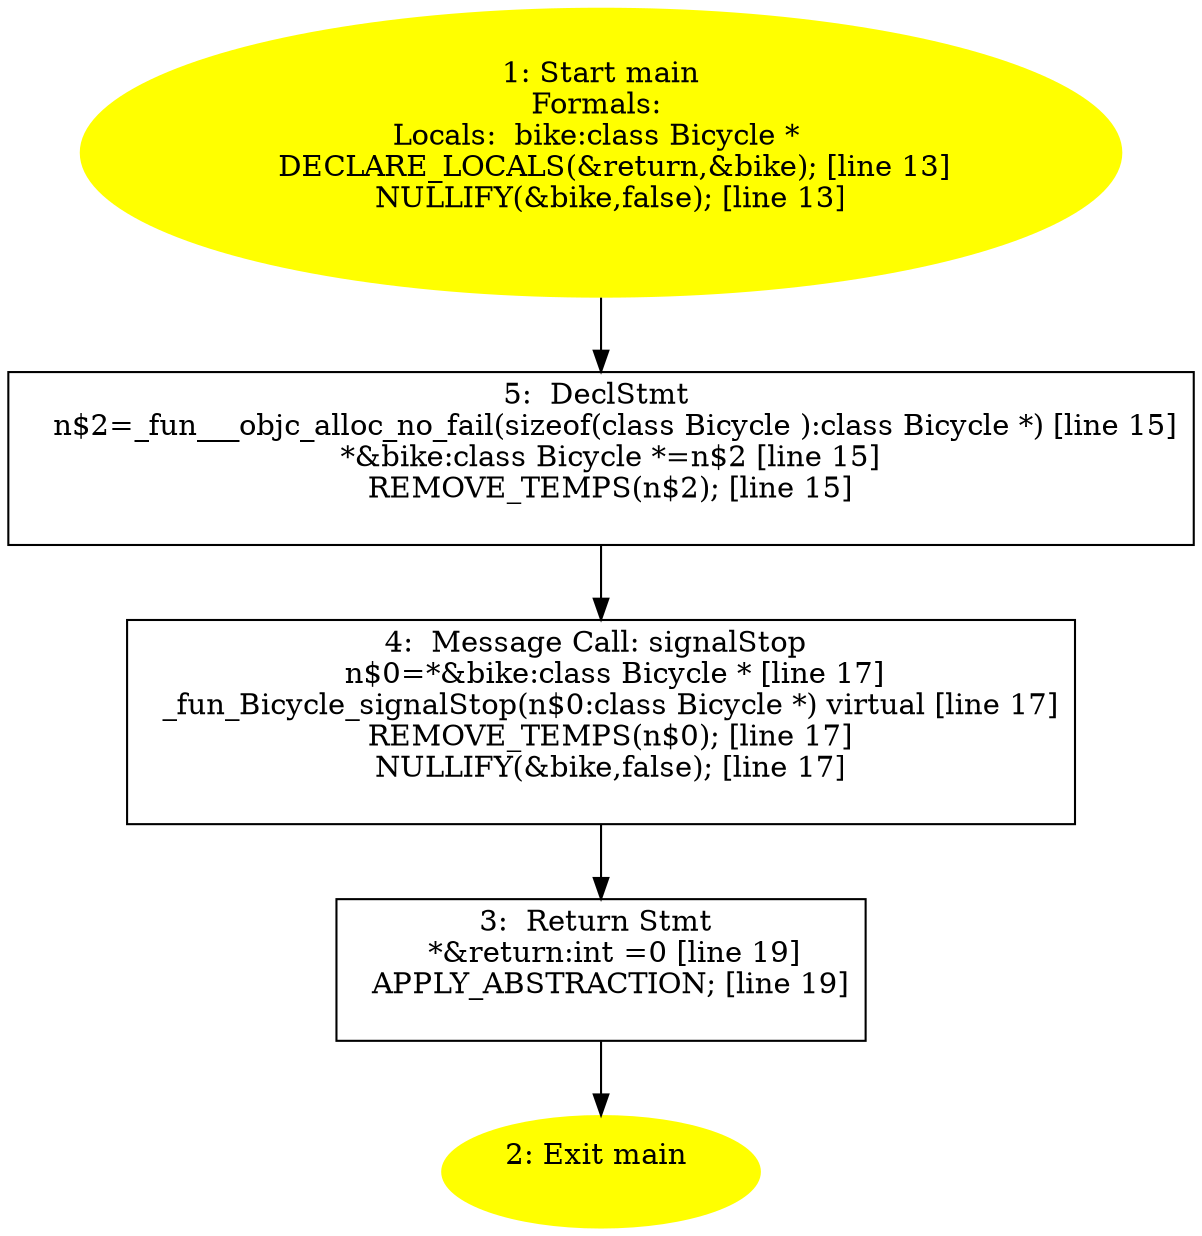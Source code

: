 digraph iCFG {
5 [label="5:  DeclStmt \n   n$2=_fun___objc_alloc_no_fail(sizeof(class Bicycle ):class Bicycle *) [line 15]\n  *&bike:class Bicycle *=n$2 [line 15]\n  REMOVE_TEMPS(n$2); [line 15]\n " shape="box"]
	

	 5 -> 4 ;
4 [label="4:  Message Call: signalStop \n   n$0=*&bike:class Bicycle * [line 17]\n  _fun_Bicycle_signalStop(n$0:class Bicycle *) virtual [line 17]\n  REMOVE_TEMPS(n$0); [line 17]\n  NULLIFY(&bike,false); [line 17]\n " shape="box"]
	

	 4 -> 3 ;
3 [label="3:  Return Stmt \n   *&return:int =0 [line 19]\n  APPLY_ABSTRACTION; [line 19]\n " shape="box"]
	

	 3 -> 2 ;
2 [label="2: Exit main \n  " color=yellow style=filled]
	

1 [label="1: Start main\nFormals: \nLocals:  bike:class Bicycle * \n   DECLARE_LOCALS(&return,&bike); [line 13]\n  NULLIFY(&bike,false); [line 13]\n " color=yellow style=filled]
	

	 1 -> 5 ;
}
